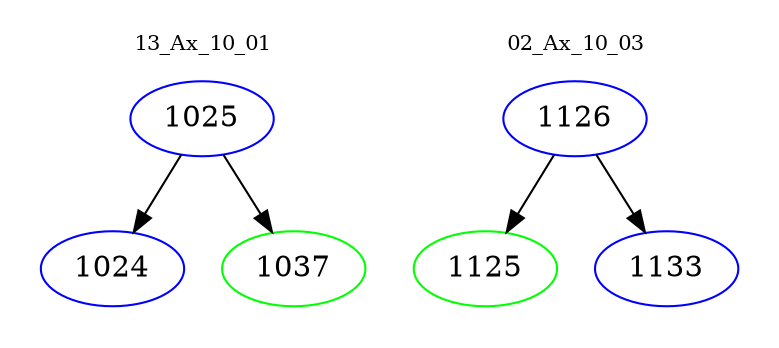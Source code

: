 digraph{
subgraph cluster_0 {
color = white
label = "13_Ax_10_01";
fontsize=10;
T0_1025 [label="1025", color="blue"]
T0_1025 -> T0_1024 [color="black"]
T0_1024 [label="1024", color="blue"]
T0_1025 -> T0_1037 [color="black"]
T0_1037 [label="1037", color="green"]
}
subgraph cluster_1 {
color = white
label = "02_Ax_10_03";
fontsize=10;
T1_1126 [label="1126", color="blue"]
T1_1126 -> T1_1125 [color="black"]
T1_1125 [label="1125", color="green"]
T1_1126 -> T1_1133 [color="black"]
T1_1133 [label="1133", color="blue"]
}
}
